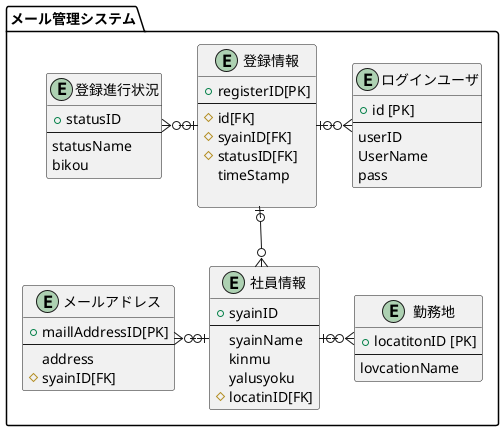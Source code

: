 @startuml
package "メール管理システム" {
    entity "ログインユーザ" as loginUser {
        + id [PK]
        ----
        userID
        UserName
        pass
    }
    entity "勤務地" as location{
        + locatitonID [PK]
        ---
        lovcationName
    }
    entity "メールアドレス" as maillAddress{
        + maillAddressID[PK]
        ---
        address
        # syainID[FK]
    }
    entity "社員情報" as syainInfo{
        + syainID
        ---
        syainName
        kinmu
        yalusyoku
        # locatinID[FK]
    }
    entity "登録進行状況" as statusRegiser{
        + statusID
        ---
        statusName
        bikou
    }
    entity "登録情報" as regiseter{
        + registerID[PK]
        ----
        # id[FK]
        # syainID[FK]
        # statusID[FK]
         timeStamp

    }

    maillAddress }o--r-o| syainInfo
    syainInfo |o-ri-o{ location
    regiseter |o-ri-o{ loginUser
    regiseter |o-l-o{ statusRegiser
    regiseter |o--o{ syainInfo

}
@enduml